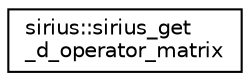 digraph "Graphical Class Hierarchy"
{
 // INTERACTIVE_SVG=YES
  edge [fontname="Helvetica",fontsize="10",labelfontname="Helvetica",labelfontsize="10"];
  node [fontname="Helvetica",fontsize="10",shape=record];
  rankdir="LR";
  Node1 [label="sirius::sirius_get\l_d_operator_matrix",height=0.2,width=0.4,color="black", fillcolor="white", style="filled",URL="$interfacesirius_1_1sirius__get__d__operator__matrix.html"];
}
